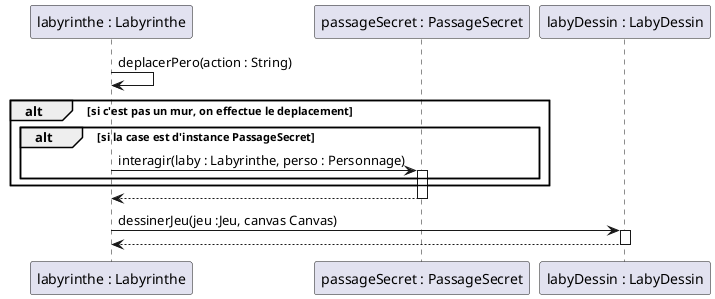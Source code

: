 @startuml

participant "labyrinthe : Labyrinthe" as laby
participant "passageSecret : PassageSecret" as secret
participant "labyDessin : LabyDessin" as dessin

laby -> laby : deplacerPero(action : String)



alt si c'est pas un mur, on effectue le deplacement

  alt si la case est d'instance PassageSecret



laby -> secret : interagir(laby : Labyrinthe, perso : Personnage)

activate secret

  end

end



secret --> laby



deactivate secret


laby -> dessin : dessinerJeu(jeu :Jeu, canvas Canvas)
activate dessin

dessin --> laby

deactivate dessin

@enduml